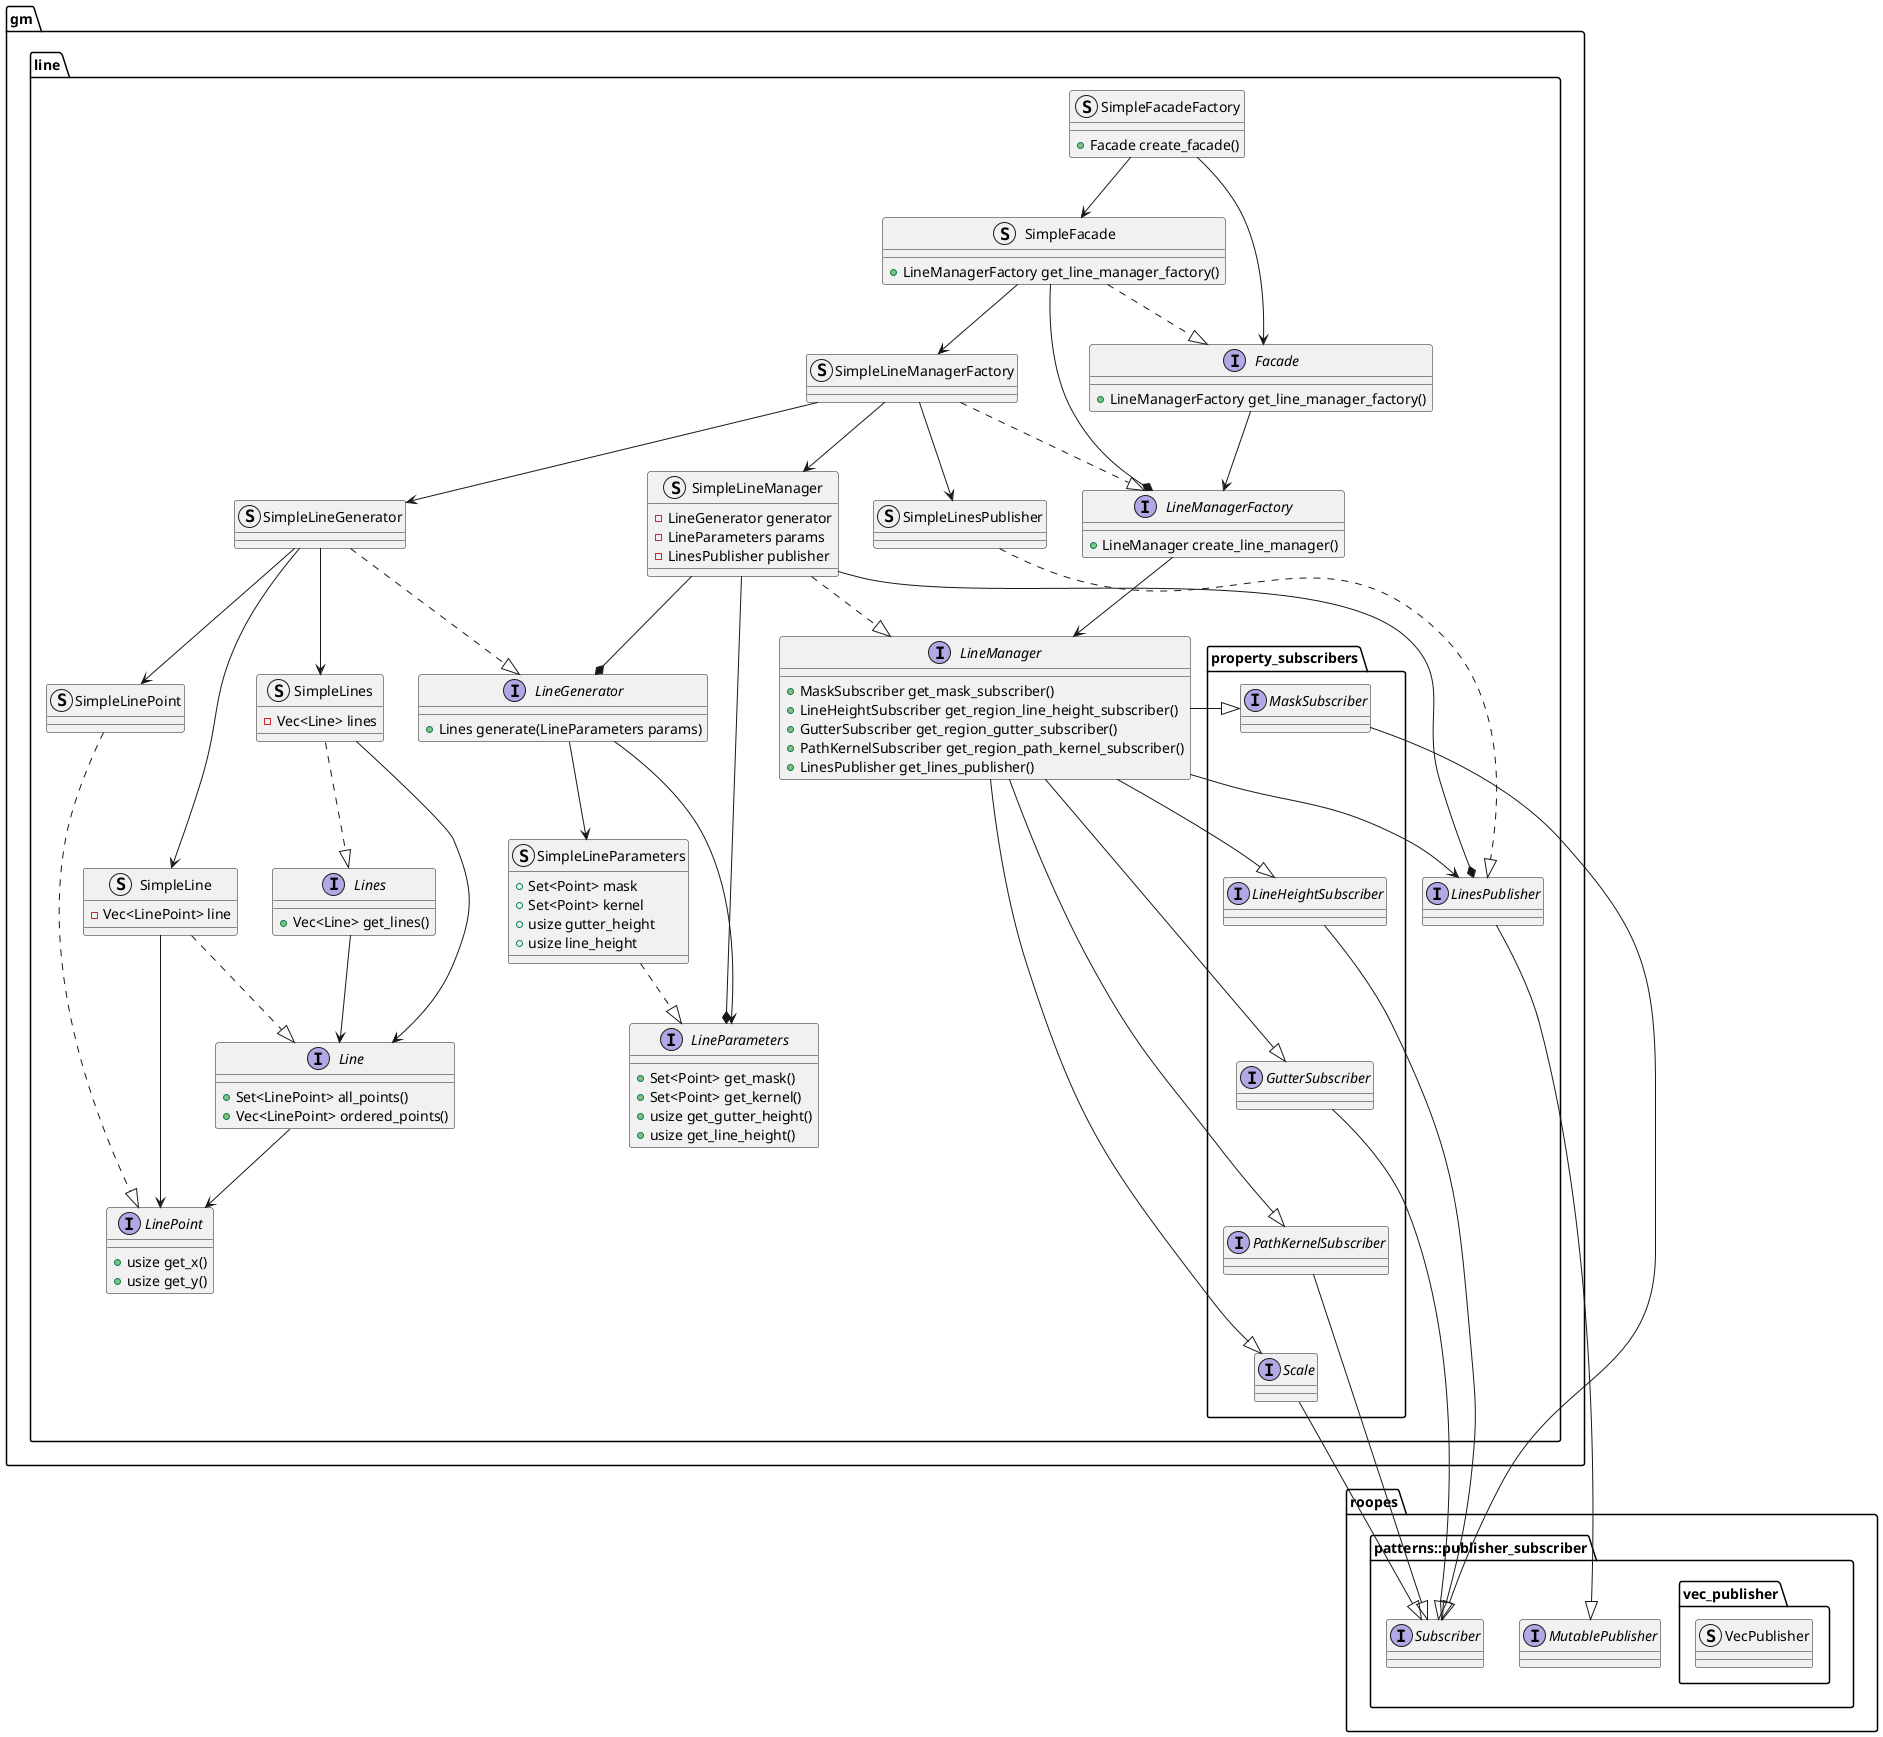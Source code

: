 @startuml intra
skinparam componentStyle uml1

package "gm" as gm {
    package "line" as lin {
        interface "LineManagerFactory" as linlmf {
            + LineManager create_line_manager()
        }

        struct "SimpleLineManagerFactory" as linslmf {}

        struct "SimpleLineManager" as linslm {
            - LineGenerator generator
            - LineParameters params
            - LinesPublisher publisher
        }

        interface "LineManager" as linlm {
            + MaskSubscriber get_mask_subscriber()
            + LineHeightSubscriber get_region_line_height_subscriber()
            + GutterSubscriber get_region_gutter_subscriber()
            + PathKernelSubscriber get_region_path_kernel_subscriber()
            + LinesPublisher get_lines_publisher()
        }

        struct "SimpleFacadeFactory" as linsff {
            + Facade create_facade()
        }

        interface "Facade" as linf {
            + LineManagerFactory get_line_manager_factory()
        }

        struct "SimpleFacade" as linsf {
            + LineManagerFactory get_line_manager_factory()
        }

        interface "Line" as linl {
            + Set<LinePoint> all_points()
            + Vec<LinePoint> ordered_points()
        }

        struct "SimpleLine" as linsl {
            - Vec<LinePoint> line
        }

        struct "SimpleLines" as linsls {
            - Vec<Line> lines
        }

        interface "Lines" as linls {
            + Vec<Line> get_lines()
        }

        interface "LinePoint" as linlpt {
            + usize get_x()
            + usize get_y()
        }

        struct "SimpleLinePoint" as linslpt {}

        package "property_subscribers" as linps {
            interface "MaskSubscriber" as linpsms {}
            interface "LineHeightSubscriber" as linpslhs {}
            interface "GutterSubscriber" as linpsgs {}
            interface "PathKernelSubscriber" as linpspks {}
            interface "Scale" as linpss {}
        }

        interface "LineGenerator" as linlg {
            + Lines generate(LineParameters params)
        }

        struct "SimpleLineGenerator" as linslg {}

        interface "LineParameters" as linlp {
            + Set<Point> get_mask()
            + Set<Point> get_kernel()
            + usize get_gutter_height()
            + usize get_line_height()
        }

        struct "SimpleLineParameters" as linslp {
            + Set<Point> mask
            + Set<Point> kernel
            + usize gutter_height
            + usize line_height
        }

        struct "SimpleLinesPublisher" as linslsp {

        }

        interface "LinesPublisher" as linlsp {
        }
    }
}

package "roopes"  as roopes {
    package "patterns::publisher_subscriber" as rps {
        interface "MutablePublisher" as rpsmp
        interface "Subscriber" as rpss

        package "vec_publisher" as rpsvp {
            struct "VecPublisher" as rpsvpvp
        }
    }
}

linlmf --> linlm

linsf --> linslmf

linf --> linlmf

linslmf --> linslm
linslmf --> linslg
linslmf --> linslsp

linslm --* linlsp
linslsp ..|> linlsp
linlsp --|> rpsmp

linlg --> linslp
linlg --> linlp

linslp ..|> linlp

linsls --> linl
linsls ..|> linls

linslmf ..|> linlmf

linsff --> linf
linsff --> linsf

linsf ..|> linf
linsf --* linlmf

linlm -r-|> linpsms
linlm -r-|> linpslhs
linlm -r-|> linpsgs
linlm -r-|> linpspks
linlm -r-|> linpss
linlm --> linlsp


linpsms -d[hidden]- linpslhs
linpslhs -d[hidden]- linpsgs
linpsgs -d[hidden]- linpspks
linpspks -d[hidden]- linpss

linslm ..|> linlm

linpsms --|> rpss
linpslhs --|> rpss
linpsgs --|> rpss
linpspks --|> rpss
linpss --|> rpss

linslg ..|> linlg

linslm --* linlg
linslm --* linlp

linsl ..|> linl
linsl --> linlpt

linls --> linl
linl --> linlpt

linslpt ..|> linlpt

linslg --> linsl
linslg --> linsls
linslg --> linslpt


@enduml